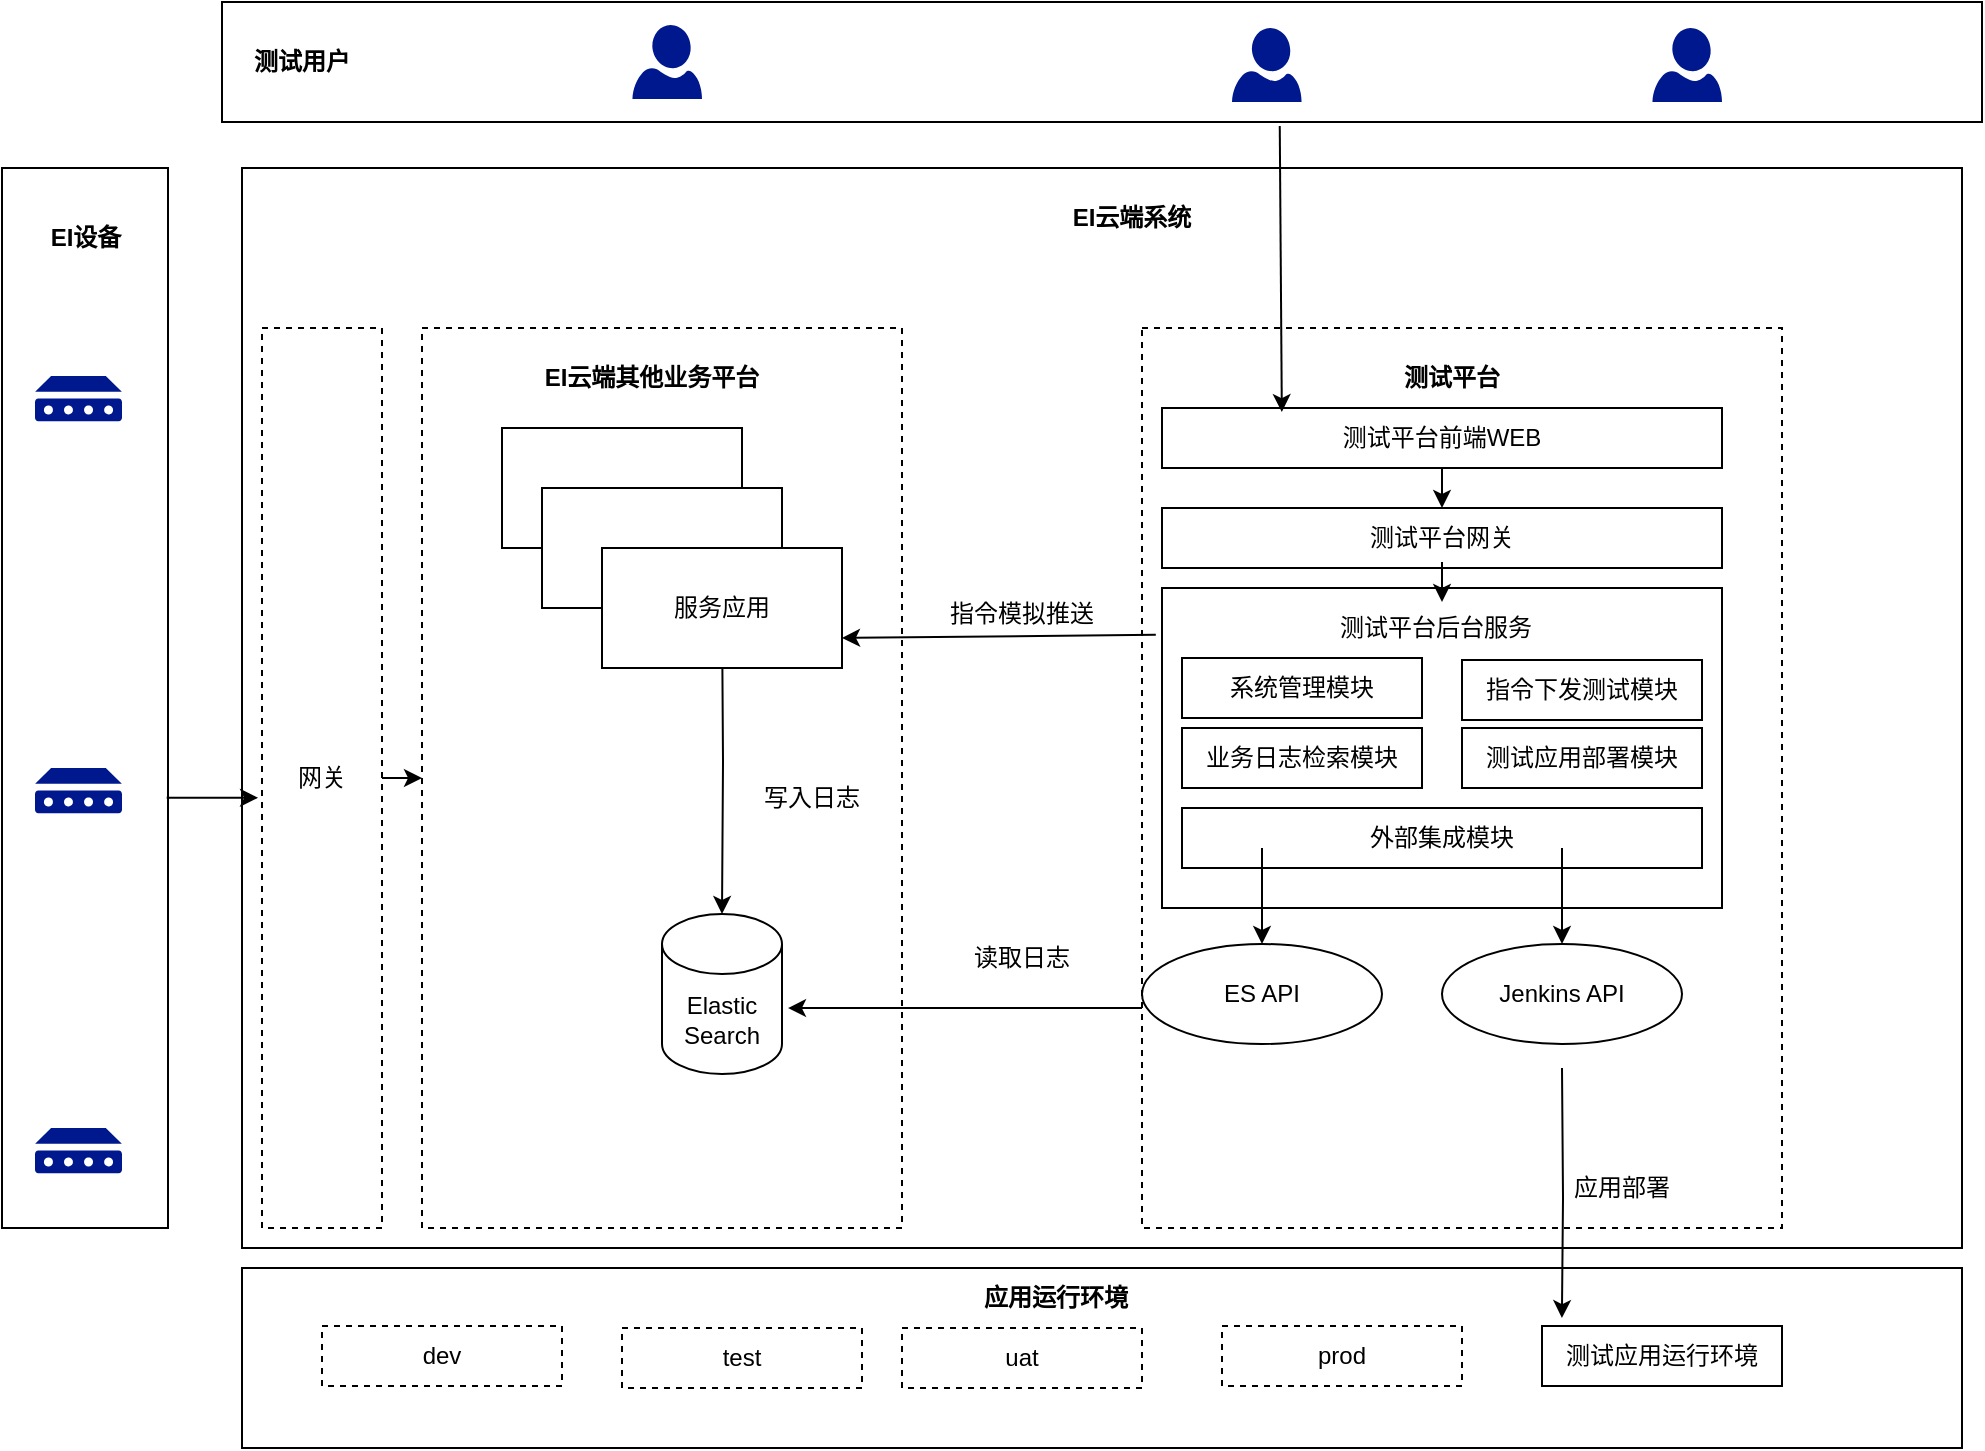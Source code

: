 <mxfile version="21.1.4" type="github">
  <diagram name="第 1 页" id="uFjWT83I7Ejn4S5-Miyl">
    <mxGraphModel dx="1434" dy="764" grid="1" gridSize="10" guides="1" tooltips="1" connect="1" arrows="1" fold="1" page="1" pageScale="1" pageWidth="827" pageHeight="1169" math="0" shadow="0">
      <root>
        <mxCell id="0" />
        <mxCell id="1" parent="0" />
        <mxCell id="CeQ3qS0UjfWJx3HilS1l-1" value="" style="rounded=0;whiteSpace=wrap;html=1;" vertex="1" parent="1">
          <mxGeometry x="300" y="150" width="880" height="60" as="geometry" />
        </mxCell>
        <mxCell id="CeQ3qS0UjfWJx3HilS1l-2" value="" style="rounded=0;whiteSpace=wrap;html=1;" vertex="1" parent="1">
          <mxGeometry x="190" y="233" width="83" height="530" as="geometry" />
        </mxCell>
        <mxCell id="CeQ3qS0UjfWJx3HilS1l-3" value="" style="rounded=0;whiteSpace=wrap;html=1;" vertex="1" parent="1">
          <mxGeometry x="310" y="233" width="860" height="540" as="geometry" />
        </mxCell>
        <mxCell id="CeQ3qS0UjfWJx3HilS1l-4" value="" style="rounded=0;whiteSpace=wrap;html=1;" vertex="1" parent="1">
          <mxGeometry x="310" y="783" width="860" height="90" as="geometry" />
        </mxCell>
        <mxCell id="CeQ3qS0UjfWJx3HilS1l-5" value="" style="rounded=0;whiteSpace=wrap;html=1;dashed=1;fillColor=#FFFFFF;" vertex="1" parent="1">
          <mxGeometry x="760" y="313" width="320" height="450" as="geometry" />
        </mxCell>
        <mxCell id="CeQ3qS0UjfWJx3HilS1l-6" style="edgeStyle=orthogonalEdgeStyle;rounded=0;orthogonalLoop=1;jettySize=auto;html=1;entryX=0.083;entryY=-0.133;entryDx=0;entryDy=0;exitX=0.5;exitY=1;exitDx=0;exitDy=0;entryPerimeter=0;" edge="1" parent="1" target="CeQ3qS0UjfWJx3HilS1l-28">
          <mxGeometry relative="1" as="geometry">
            <mxPoint x="970" y="683" as="sourcePoint" />
            <mxPoint x="970" y="833" as="targetPoint" />
          </mxGeometry>
        </mxCell>
        <mxCell id="CeQ3qS0UjfWJx3HilS1l-7" value="" style="rounded=0;whiteSpace=wrap;html=1;dashed=1;" vertex="1" parent="1">
          <mxGeometry x="400" y="313" width="240" height="450" as="geometry" />
        </mxCell>
        <mxCell id="CeQ3qS0UjfWJx3HilS1l-8" value="Elastic Search" style="shape=cylinder3;whiteSpace=wrap;html=1;boundedLbl=1;backgroundOutline=1;size=15;" vertex="1" parent="1">
          <mxGeometry x="520" y="606" width="60" height="80" as="geometry" />
        </mxCell>
        <mxCell id="CeQ3qS0UjfWJx3HilS1l-9" style="edgeStyle=orthogonalEdgeStyle;rounded=0;orthogonalLoop=1;jettySize=auto;html=1;exitX=0.5;exitY=1;exitDx=0;exitDy=0;" edge="1" parent="1" target="CeQ3qS0UjfWJx3HilS1l-8">
          <mxGeometry relative="1" as="geometry">
            <mxPoint x="550" y="453" as="sourcePoint" />
          </mxGeometry>
        </mxCell>
        <mxCell id="CeQ3qS0UjfWJx3HilS1l-10" value="写入日志" style="text;html=1;strokeColor=none;fillColor=none;align=center;verticalAlign=middle;whiteSpace=wrap;rounded=0;" vertex="1" parent="1">
          <mxGeometry x="540" y="533" width="110" height="30" as="geometry" />
        </mxCell>
        <mxCell id="CeQ3qS0UjfWJx3HilS1l-11" value="" style="rounded=0;whiteSpace=wrap;html=1;" vertex="1" parent="1">
          <mxGeometry x="770" y="443" width="280" height="160" as="geometry" />
        </mxCell>
        <mxCell id="CeQ3qS0UjfWJx3HilS1l-12" value="测试平台前端WEB" style="rounded=0;whiteSpace=wrap;html=1;" vertex="1" parent="1">
          <mxGeometry x="770" y="353" width="280" height="30" as="geometry" />
        </mxCell>
        <mxCell id="CeQ3qS0UjfWJx3HilS1l-13" value="&lt;b&gt;测试平台&lt;/b&gt;" style="text;html=1;strokeColor=none;fillColor=none;align=center;verticalAlign=middle;whiteSpace=wrap;rounded=0;" vertex="1" parent="1">
          <mxGeometry x="885" y="323" width="60" height="30" as="geometry" />
        </mxCell>
        <mxCell id="CeQ3qS0UjfWJx3HilS1l-14" value="&lt;b&gt;EI云端系统&lt;/b&gt;" style="text;html=1;strokeColor=none;fillColor=none;align=center;verticalAlign=middle;whiteSpace=wrap;rounded=0;" vertex="1" parent="1">
          <mxGeometry x="690" y="243" width="130" height="30" as="geometry" />
        </mxCell>
        <mxCell id="CeQ3qS0UjfWJx3HilS1l-15" value="" style="rounded=0;whiteSpace=wrap;html=1;" vertex="1" parent="1">
          <mxGeometry x="440" y="363" width="120" height="60" as="geometry" />
        </mxCell>
        <mxCell id="CeQ3qS0UjfWJx3HilS1l-16" value="" style="rounded=0;whiteSpace=wrap;html=1;" vertex="1" parent="1">
          <mxGeometry x="460" y="393" width="120" height="60" as="geometry" />
        </mxCell>
        <mxCell id="CeQ3qS0UjfWJx3HilS1l-17" value="服务应用" style="rounded=0;whiteSpace=wrap;html=1;" vertex="1" parent="1">
          <mxGeometry x="490" y="423" width="120" height="60" as="geometry" />
        </mxCell>
        <mxCell id="CeQ3qS0UjfWJx3HilS1l-18" value="&lt;b&gt;EI云端其他业务平台&lt;/b&gt;" style="text;html=1;strokeColor=none;fillColor=none;align=center;verticalAlign=middle;whiteSpace=wrap;rounded=0;" vertex="1" parent="1">
          <mxGeometry x="450" y="323" width="130" height="30" as="geometry" />
        </mxCell>
        <mxCell id="CeQ3qS0UjfWJx3HilS1l-19" value="读取日志" style="text;html=1;strokeColor=none;fillColor=none;align=center;verticalAlign=middle;whiteSpace=wrap;rounded=0;" vertex="1" parent="1">
          <mxGeometry x="670" y="613" width="60" height="30" as="geometry" />
        </mxCell>
        <mxCell id="CeQ3qS0UjfWJx3HilS1l-20" value="测试平台网关" style="rounded=0;whiteSpace=wrap;html=1;" vertex="1" parent="1">
          <mxGeometry x="770" y="403" width="280" height="30" as="geometry" />
        </mxCell>
        <mxCell id="CeQ3qS0UjfWJx3HilS1l-21" value="" style="endArrow=classic;html=1;rounded=0;exitX=0;exitY=0.5;exitDx=0;exitDy=0;entryX=1.05;entryY=0.588;entryDx=0;entryDy=0;entryPerimeter=0;" edge="1" parent="1" target="CeQ3qS0UjfWJx3HilS1l-8">
          <mxGeometry width="50" height="50" relative="1" as="geometry">
            <mxPoint x="760" y="653" as="sourcePoint" />
            <mxPoint x="580" y="653" as="targetPoint" />
          </mxGeometry>
        </mxCell>
        <mxCell id="CeQ3qS0UjfWJx3HilS1l-22" value="" style="endArrow=classic;html=1;rounded=0;exitX=-0.011;exitY=0.146;exitDx=0;exitDy=0;entryX=1;entryY=0.75;entryDx=0;entryDy=0;exitPerimeter=0;" edge="1" parent="1" source="CeQ3qS0UjfWJx3HilS1l-11" target="CeQ3qS0UjfWJx3HilS1l-17">
          <mxGeometry width="50" height="50" relative="1" as="geometry">
            <mxPoint x="770" y="463" as="sourcePoint" />
            <mxPoint x="610" y="463" as="targetPoint" />
          </mxGeometry>
        </mxCell>
        <mxCell id="CeQ3qS0UjfWJx3HilS1l-23" value="dev" style="rounded=0;whiteSpace=wrap;html=1;dashed=1;" vertex="1" parent="1">
          <mxGeometry x="350" y="812" width="120" height="30" as="geometry" />
        </mxCell>
        <mxCell id="CeQ3qS0UjfWJx3HilS1l-24" value="test" style="rounded=0;whiteSpace=wrap;html=1;dashed=1;" vertex="1" parent="1">
          <mxGeometry x="500" y="813" width="120" height="30" as="geometry" />
        </mxCell>
        <mxCell id="CeQ3qS0UjfWJx3HilS1l-25" value="uat" style="rounded=0;whiteSpace=wrap;html=1;dashed=1;" vertex="1" parent="1">
          <mxGeometry x="640" y="813" width="120" height="30" as="geometry" />
        </mxCell>
        <mxCell id="CeQ3qS0UjfWJx3HilS1l-26" value="prod" style="rounded=0;whiteSpace=wrap;html=1;dashed=1;" vertex="1" parent="1">
          <mxGeometry x="800" y="812" width="120" height="30" as="geometry" />
        </mxCell>
        <mxCell id="CeQ3qS0UjfWJx3HilS1l-27" style="edgeStyle=orthogonalEdgeStyle;rounded=0;orthogonalLoop=1;jettySize=auto;html=1;exitX=0.5;exitY=1;exitDx=0;exitDy=0;" edge="1" parent="1" source="CeQ3qS0UjfWJx3HilS1l-24" target="CeQ3qS0UjfWJx3HilS1l-24">
          <mxGeometry relative="1" as="geometry" />
        </mxCell>
        <mxCell id="CeQ3qS0UjfWJx3HilS1l-28" value="测试应用运行环境" style="rounded=0;whiteSpace=wrap;html=1;" vertex="1" parent="1">
          <mxGeometry x="960" y="812" width="120" height="30" as="geometry" />
        </mxCell>
        <mxCell id="CeQ3qS0UjfWJx3HilS1l-29" value="" style="endArrow=classic;html=1;rounded=0;exitX=0.5;exitY=1;exitDx=0;exitDy=0;" edge="1" parent="1" source="CeQ3qS0UjfWJx3HilS1l-12" target="CeQ3qS0UjfWJx3HilS1l-20">
          <mxGeometry width="50" height="50" relative="1" as="geometry">
            <mxPoint x="900" y="393" as="sourcePoint" />
            <mxPoint x="950" y="343" as="targetPoint" />
          </mxGeometry>
        </mxCell>
        <mxCell id="CeQ3qS0UjfWJx3HilS1l-30" value="" style="endArrow=classic;html=1;rounded=0;exitX=0.5;exitY=1;exitDx=0;exitDy=0;" edge="1" parent="1">
          <mxGeometry width="50" height="50" relative="1" as="geometry">
            <mxPoint x="910" y="430" as="sourcePoint" />
            <mxPoint x="910" y="450" as="targetPoint" />
          </mxGeometry>
        </mxCell>
        <mxCell id="CeQ3qS0UjfWJx3HilS1l-31" value="应用部署" style="text;html=1;strokeColor=none;fillColor=none;align=center;verticalAlign=middle;whiteSpace=wrap;rounded=0;" vertex="1" parent="1">
          <mxGeometry x="970" y="728" width="60" height="30" as="geometry" />
        </mxCell>
        <mxCell id="CeQ3qS0UjfWJx3HilS1l-32" value="&lt;br&gt;指令模拟推送" style="text;html=1;strokeColor=none;fillColor=none;align=center;verticalAlign=middle;whiteSpace=wrap;rounded=0;" vertex="1" parent="1">
          <mxGeometry x="595" y="443" width="210" height="10" as="geometry" />
        </mxCell>
        <mxCell id="CeQ3qS0UjfWJx3HilS1l-33" value="ES API" style="ellipse;whiteSpace=wrap;html=1;fillColor=#FFFFFF;" vertex="1" parent="1">
          <mxGeometry x="760" y="621" width="120" height="50" as="geometry" />
        </mxCell>
        <mxCell id="CeQ3qS0UjfWJx3HilS1l-34" value="Jenkins API" style="ellipse;whiteSpace=wrap;html=1;fillColor=#FFFFFF;" vertex="1" parent="1">
          <mxGeometry x="910" y="621" width="120" height="50" as="geometry" />
        </mxCell>
        <mxCell id="CeQ3qS0UjfWJx3HilS1l-35" value="" style="sketch=0;aspect=fixed;pointerEvents=1;shadow=0;dashed=0;html=1;strokeColor=none;labelPosition=center;verticalLabelPosition=bottom;verticalAlign=top;align=center;fillColor=#00188D;shape=mxgraph.azure.user" vertex="1" parent="1">
          <mxGeometry x="805" y="163" width="34.78" height="37" as="geometry" />
        </mxCell>
        <mxCell id="CeQ3qS0UjfWJx3HilS1l-36" value="" style="endArrow=classic;html=1;rounded=0;entryX=0.214;entryY=0.067;entryDx=0;entryDy=0;entryPerimeter=0;exitX=0.601;exitY=1.033;exitDx=0;exitDy=0;exitPerimeter=0;" edge="1" parent="1" source="CeQ3qS0UjfWJx3HilS1l-1" target="CeQ3qS0UjfWJx3HilS1l-12">
          <mxGeometry width="50" height="50" relative="1" as="geometry">
            <mxPoint x="830" y="183" as="sourcePoint" />
            <mxPoint x="950" y="113" as="targetPoint" />
          </mxGeometry>
        </mxCell>
        <mxCell id="CeQ3qS0UjfWJx3HilS1l-37" value="网关" style="rounded=0;whiteSpace=wrap;html=1;dashed=1;fillColor=#FFFFFF;" vertex="1" parent="1">
          <mxGeometry x="320" y="313" width="60" height="450" as="geometry" />
        </mxCell>
        <mxCell id="CeQ3qS0UjfWJx3HilS1l-38" value="&lt;b&gt;EI设备&lt;/b&gt;" style="text;html=1;strokeColor=none;fillColor=none;align=center;verticalAlign=middle;whiteSpace=wrap;rounded=0;" vertex="1" parent="1">
          <mxGeometry x="201.5" y="253" width="60" height="30" as="geometry" />
        </mxCell>
        <mxCell id="CeQ3qS0UjfWJx3HilS1l-39" value="" style="endArrow=classic;html=1;rounded=0;exitX=0.992;exitY=0.594;exitDx=0;exitDy=0;exitPerimeter=0;entryX=-0.033;entryY=0.522;entryDx=0;entryDy=0;entryPerimeter=0;" edge="1" parent="1" source="CeQ3qS0UjfWJx3HilS1l-2" target="CeQ3qS0UjfWJx3HilS1l-37">
          <mxGeometry width="50" height="50" relative="1" as="geometry">
            <mxPoint x="250" y="563" as="sourcePoint" />
            <mxPoint x="300" y="513" as="targetPoint" />
          </mxGeometry>
        </mxCell>
        <mxCell id="CeQ3qS0UjfWJx3HilS1l-40" value="" style="endArrow=classic;html=1;rounded=0;" edge="1" parent="1" source="CeQ3qS0UjfWJx3HilS1l-37" target="CeQ3qS0UjfWJx3HilS1l-7">
          <mxGeometry width="50" height="50" relative="1" as="geometry">
            <mxPoint x="370" y="573" as="sourcePoint" />
            <mxPoint x="420" y="523" as="targetPoint" />
          </mxGeometry>
        </mxCell>
        <mxCell id="CeQ3qS0UjfWJx3HilS1l-41" value="&lt;b&gt;测试用户&lt;/b&gt;" style="text;html=1;strokeColor=none;fillColor=none;align=center;verticalAlign=middle;whiteSpace=wrap;rounded=0;" vertex="1" parent="1">
          <mxGeometry x="310" y="165" width="60" height="30" as="geometry" />
        </mxCell>
        <mxCell id="CeQ3qS0UjfWJx3HilS1l-42" value="系统管理模块" style="rounded=0;whiteSpace=wrap;html=1;" vertex="1" parent="1">
          <mxGeometry x="780" y="478" width="120" height="30" as="geometry" />
        </mxCell>
        <mxCell id="CeQ3qS0UjfWJx3HilS1l-43" value="指令下发测试模块" style="rounded=0;whiteSpace=wrap;html=1;" vertex="1" parent="1">
          <mxGeometry x="920" y="479" width="120" height="30" as="geometry" />
        </mxCell>
        <mxCell id="CeQ3qS0UjfWJx3HilS1l-44" value="业务日志检索模块" style="rounded=0;whiteSpace=wrap;html=1;" vertex="1" parent="1">
          <mxGeometry x="780" y="513" width="120" height="30" as="geometry" />
        </mxCell>
        <mxCell id="CeQ3qS0UjfWJx3HilS1l-45" value="测试应用部署模块" style="rounded=0;whiteSpace=wrap;html=1;" vertex="1" parent="1">
          <mxGeometry x="920" y="513" width="120" height="30" as="geometry" />
        </mxCell>
        <mxCell id="CeQ3qS0UjfWJx3HilS1l-46" value="外部集成模块" style="rounded=0;whiteSpace=wrap;html=1;" vertex="1" parent="1">
          <mxGeometry x="780" y="553" width="260" height="30" as="geometry" />
        </mxCell>
        <mxCell id="CeQ3qS0UjfWJx3HilS1l-47" value="" style="endArrow=classic;html=1;rounded=0;" edge="1" parent="1" target="CeQ3qS0UjfWJx3HilS1l-33">
          <mxGeometry width="50" height="50" relative="1" as="geometry">
            <mxPoint x="820" y="573" as="sourcePoint" />
            <mxPoint x="890" y="543" as="targetPoint" />
          </mxGeometry>
        </mxCell>
        <mxCell id="CeQ3qS0UjfWJx3HilS1l-48" value="" style="endArrow=classic;html=1;rounded=0;entryX=0.5;entryY=0;entryDx=0;entryDy=0;" edge="1" parent="1" target="CeQ3qS0UjfWJx3HilS1l-34">
          <mxGeometry width="50" height="50" relative="1" as="geometry">
            <mxPoint x="970" y="573" as="sourcePoint" />
            <mxPoint x="831.071" y="631.004" as="targetPoint" />
          </mxGeometry>
        </mxCell>
        <mxCell id="CeQ3qS0UjfWJx3HilS1l-49" value="测试平台后台服务" style="text;html=1;strokeColor=none;fillColor=none;align=center;verticalAlign=middle;whiteSpace=wrap;rounded=0;" vertex="1" parent="1">
          <mxGeometry x="852" y="448" width="110" height="30" as="geometry" />
        </mxCell>
        <mxCell id="CeQ3qS0UjfWJx3HilS1l-50" value="&lt;b&gt;应用运行环境&lt;/b&gt;" style="text;html=1;strokeColor=none;fillColor=none;align=center;verticalAlign=middle;whiteSpace=wrap;rounded=0;" vertex="1" parent="1">
          <mxGeometry x="629" y="783" width="176" height="30" as="geometry" />
        </mxCell>
        <mxCell id="CeQ3qS0UjfWJx3HilS1l-51" value="" style="sketch=0;aspect=fixed;pointerEvents=1;shadow=0;dashed=0;html=1;strokeColor=none;labelPosition=center;verticalLabelPosition=bottom;verticalAlign=top;align=center;fillColor=#00188D;shape=mxgraph.mscae.enterprise.device" vertex="1" parent="1">
          <mxGeometry x="206.5" y="337" width="43.5" height="22.62" as="geometry" />
        </mxCell>
        <mxCell id="CeQ3qS0UjfWJx3HilS1l-52" value="" style="sketch=0;aspect=fixed;pointerEvents=1;shadow=0;dashed=0;html=1;strokeColor=none;labelPosition=center;verticalLabelPosition=bottom;verticalAlign=top;align=center;fillColor=#00188D;shape=mxgraph.azure.user" vertex="1" parent="1">
          <mxGeometry x="505.22" y="161.5" width="34.78" height="37" as="geometry" />
        </mxCell>
        <mxCell id="CeQ3qS0UjfWJx3HilS1l-53" value="" style="sketch=0;aspect=fixed;pointerEvents=1;shadow=0;dashed=0;html=1;strokeColor=none;labelPosition=center;verticalLabelPosition=bottom;verticalAlign=top;align=center;fillColor=#00188D;shape=mxgraph.azure.user" vertex="1" parent="1">
          <mxGeometry x="1015.22" y="163" width="34.78" height="37" as="geometry" />
        </mxCell>
        <mxCell id="CeQ3qS0UjfWJx3HilS1l-54" value="" style="sketch=0;aspect=fixed;pointerEvents=1;shadow=0;dashed=0;html=1;strokeColor=none;labelPosition=center;verticalLabelPosition=bottom;verticalAlign=top;align=center;fillColor=#00188D;shape=mxgraph.mscae.enterprise.device" vertex="1" parent="1">
          <mxGeometry x="206.5" y="533" width="43.5" height="22.62" as="geometry" />
        </mxCell>
        <mxCell id="CeQ3qS0UjfWJx3HilS1l-55" value="" style="sketch=0;aspect=fixed;pointerEvents=1;shadow=0;dashed=0;html=1;strokeColor=none;labelPosition=center;verticalLabelPosition=bottom;verticalAlign=top;align=center;fillColor=#00188D;shape=mxgraph.mscae.enterprise.device" vertex="1" parent="1">
          <mxGeometry x="206.5" y="713" width="43.5" height="22.62" as="geometry" />
        </mxCell>
      </root>
    </mxGraphModel>
  </diagram>
</mxfile>
